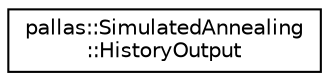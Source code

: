 digraph "Graphical Class Hierarchy"
{
  edge [fontname="Helvetica",fontsize="10",labelfontname="Helvetica",labelfontsize="10"];
  node [fontname="Helvetica",fontsize="10",shape=record];
  rankdir="LR";
  Node1 [label="pallas::SimulatedAnnealing\l::HistoryOutput",height=0.2,width=0.4,color="black", fillcolor="white", style="filled",URL="$structpallas_1_1_simulated_annealing_1_1_history_output.html",tooltip="Stores information about the state of the system for at a given iteration number. ..."];
}
